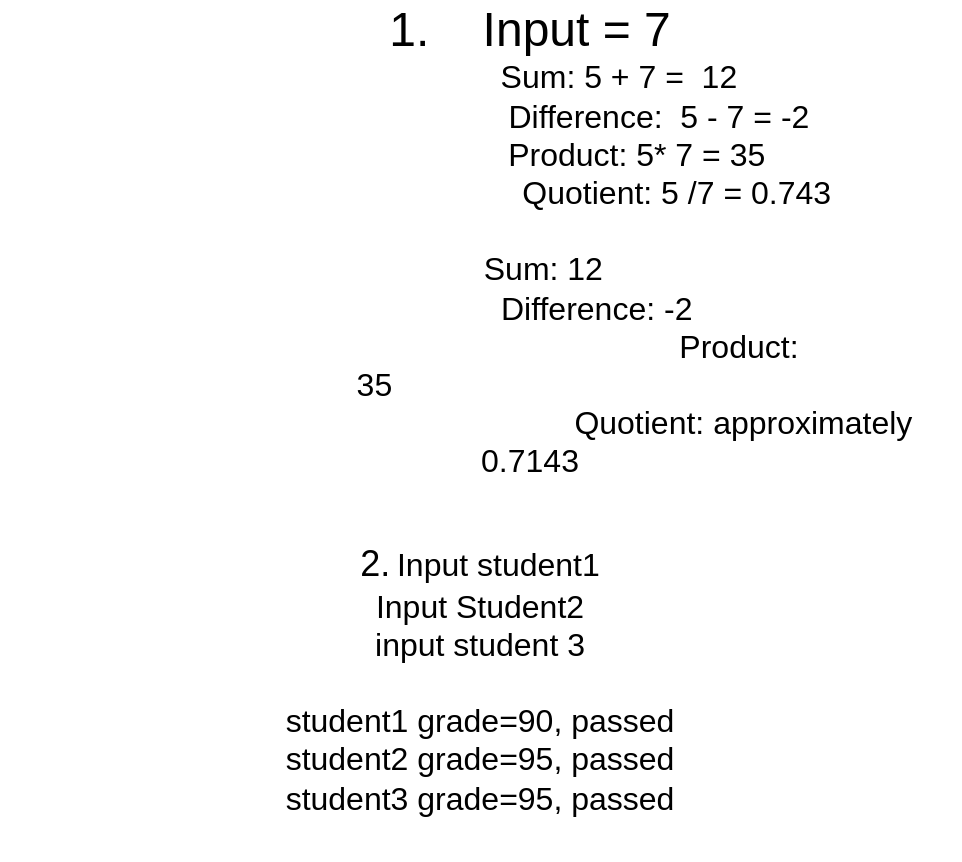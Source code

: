 <mxfile version="24.7.8">
  <diagram name="Page-1" id="vJw8cYIkVKMkMKYYTVMT">
    <mxGraphModel dx="784" dy="1567" grid="1" gridSize="10" guides="1" tooltips="1" connect="1" arrows="1" fold="1" page="1" pageScale="1" pageWidth="850" pageHeight="1100" math="0" shadow="0">
      <root>
        <mxCell id="0" />
        <mxCell id="1" parent="0" />
        <mxCell id="EefaWbxuEjf2c9wpf9Oq-1" value="&lt;div&gt;&lt;font style=&quot;font-size: 24px;&quot;&gt;1. &amp;nbsp;&amp;nbsp; Input = 7&lt;br&gt;&lt;/font&gt;&lt;/div&gt;&lt;div&gt;&lt;font size=&quot;3&quot;&gt;&amp;nbsp;&amp;nbsp;&amp;nbsp;&amp;nbsp;&amp;nbsp;&amp;nbsp;&amp;nbsp;&amp;nbsp;&amp;nbsp;&amp;nbsp;&amp;nbsp;&amp;nbsp;&amp;nbsp;&amp;nbsp;&amp;nbsp;&amp;nbsp;&amp;nbsp;&amp;nbsp;&amp;nbsp; Sum: 5 + 7 =&amp;nbsp; 12&lt;/font&gt;&lt;/div&gt;&lt;div&gt;&lt;font size=&quot;3&quot;&gt;&lt;span&gt;&amp;nbsp;&amp;nbsp;&amp;nbsp;&amp;nbsp;&amp;nbsp;&amp;nbsp;&amp;nbsp;&amp;nbsp;&amp;nbsp;&amp;nbsp;&amp;nbsp;&amp;nbsp;&amp;nbsp;&amp;nbsp;&amp;nbsp;&amp;nbsp;&amp;nbsp;&amp;nbsp;&amp;nbsp;&amp;nbsp;&amp;nbsp;&amp;nbsp;&amp;nbsp;&amp;nbsp;&amp;nbsp;&amp;nbsp;&amp;nbsp;&amp;nbsp; Difference:&amp;nbsp;&lt;span&gt; 5 &lt;/span&gt;&lt;span&gt;- 7 &lt;/span&gt;&lt;span&gt;= &lt;/span&gt;&lt;span&gt;-2&lt;/span&gt;&lt;/span&gt;&lt;/font&gt;&lt;/div&gt;&lt;div&gt;&lt;font size=&quot;3&quot;&gt;&lt;span&gt;&lt;span&gt;&lt;span style=&quot;white-space: pre;&quot;&gt;&#x9;    &lt;/span&gt;&amp;nbsp;&amp;nbsp;&amp;nbsp;&amp;nbsp;&amp;nbsp;&amp;nbsp;&amp;nbsp;&amp;nbsp;&amp;nbsp;&amp;nbsp;&amp;nbsp; Product: 5* 7 = 35&lt;/span&gt;&lt;/span&gt;&lt;/font&gt;&lt;/div&gt;&lt;div&gt;&lt;font size=&quot;3&quot;&gt;&lt;span&gt;&lt;span&gt;&amp;nbsp;&amp;nbsp;&amp;nbsp;&amp;nbsp;&amp;nbsp;&amp;nbsp;&amp;nbsp;&amp;nbsp; &lt;span style=&quot;white-space: pre;&quot;&gt;&#x9;&lt;/span&gt;&amp;nbsp; &amp;nbsp; &amp;nbsp;&amp;nbsp;&amp;nbsp;&amp;nbsp;&amp;nbsp;&amp;nbsp;&amp;nbsp;&amp;nbsp;&amp;nbsp;&amp;nbsp;&amp;nbsp;&amp;nbsp; Quotient: 5 /7 = 0.743&lt;/span&gt;&lt;/span&gt;&lt;/font&gt;&lt;/div&gt;&lt;div&gt;&lt;font size=&quot;3&quot;&gt;&lt;span&gt;&lt;span&gt;&lt;br&gt;&lt;/span&gt;&lt;/span&gt;&lt;/font&gt;&lt;/div&gt;&lt;div&gt;&lt;font size=&quot;3&quot;&gt;&lt;span&gt;&lt;span&gt;&amp;nbsp;&amp;nbsp; Sum&lt;/span&gt;&lt;span&gt;: 12&lt;/span&gt;&lt;/span&gt;&lt;/font&gt;&lt;/div&gt;&lt;div&gt;&lt;font size=&quot;3&quot;&gt;&amp;nbsp;&amp;nbsp;&amp;nbsp;&amp;nbsp;&amp;nbsp;&amp;nbsp;&amp;nbsp;&amp;nbsp;&amp;nbsp;&amp;nbsp;&amp;nbsp;&amp;nbsp;&amp;nbsp;&amp;nbsp; &lt;span&gt;&lt;span&gt;Difference&lt;/span&gt;&lt;span&gt;: &lt;/span&gt;&lt;span&gt;-2&lt;/span&gt;&lt;/span&gt;&lt;/font&gt;&lt;/div&gt;&lt;div&gt;&lt;font size=&quot;3&quot;&gt;&lt;span&gt;&lt;span&gt;&amp;nbsp; &amp;nbsp; &amp;nbsp; &amp;nbsp; &amp;nbsp; &amp;nbsp; &amp;nbsp; &amp;nbsp; &amp;nbsp; &amp;nbsp; &amp;nbsp; &amp;nbsp; &amp;nbsp; &amp;nbsp; &amp;nbsp; &amp;nbsp; &amp;nbsp; &amp;nbsp; &amp;nbsp; &amp;nbsp; &amp;nbsp; &amp;nbsp; &amp;nbsp;&amp;nbsp; Product&lt;/span&gt;&lt;span&gt;: 35&amp;nbsp;&amp;nbsp;&amp;nbsp;&amp;nbsp;&amp;nbsp;&amp;nbsp;&amp;nbsp;&amp;nbsp;&amp;nbsp;&amp;nbsp;&amp;nbsp;&amp;nbsp;&amp;nbsp;&amp;nbsp;&amp;nbsp;&amp;nbsp;&amp;nbsp;&amp;nbsp;&amp;nbsp;&amp;nbsp;&amp;nbsp;&amp;nbsp;&amp;nbsp;&amp;nbsp;&amp;nbsp;&amp;nbsp;&amp;nbsp;&amp;nbsp;&amp;nbsp;&amp;nbsp;&amp;nbsp;&amp;nbsp;&amp;nbsp;&amp;nbsp;&amp;nbsp;&lt;/span&gt;&lt;/span&gt;&lt;/font&gt;&lt;/div&gt;&lt;div&gt;&lt;font size=&quot;3&quot;&gt;&lt;span&gt;&lt;span&gt;&amp;nbsp;&amp;nbsp;&amp;nbsp;&amp;nbsp;&amp;nbsp;&amp;nbsp;&amp;nbsp;&amp;nbsp;&amp;nbsp;&amp;nbsp;&amp;nbsp;&amp;nbsp;&amp;nbsp;&amp;nbsp;&amp;nbsp;&amp;nbsp;&amp;nbsp;&amp;nbsp;&amp;nbsp;&amp;nbsp;&amp;nbsp;&amp;nbsp;&amp;nbsp;&amp;nbsp;&amp;nbsp;&amp;nbsp;&amp;nbsp;&amp;nbsp;&amp;nbsp;&amp;nbsp;&amp;nbsp;&amp;nbsp;&amp;nbsp;&amp;nbsp;&amp;nbsp;&amp;nbsp;&amp;nbsp;&amp;nbsp;&amp;nbsp;&amp;nbsp;&amp;nbsp;&amp;nbsp; &amp;nbsp;&amp;nbsp;&amp;nbsp;&amp;nbsp; Quotient&lt;/span&gt;&lt;span&gt;: approximately &lt;/span&gt;&lt;span&gt;0&lt;/span&gt;&lt;span&gt;.7143&lt;/span&gt;&lt;/span&gt;&lt;/font&gt;&lt;/div&gt;" style="text;strokeColor=none;align=center;fillColor=none;html=1;verticalAlign=middle;whiteSpace=wrap;rounded=0;" vertex="1" parent="1">
          <mxGeometry x="110" y="20" width="410" height="160" as="geometry" />
        </mxCell>
        <mxCell id="EefaWbxuEjf2c9wpf9Oq-2" value="&lt;div&gt;&lt;font style=&quot;font-size: 18px;&quot;&gt;2.&lt;/font&gt; &lt;font size=&quot;3&quot;&gt;Input student1&lt;/font&gt;&lt;/div&gt;&lt;div&gt;&lt;font size=&quot;3&quot;&gt;Input Student2&lt;/font&gt;&lt;/div&gt;&lt;div&gt;&lt;font size=&quot;3&quot;&gt;input student 3&lt;br&gt;&lt;/font&gt;&lt;/div&gt;&lt;div&gt;&lt;font size=&quot;3&quot;&gt;&lt;br&gt;&lt;/font&gt;&lt;/div&gt;&lt;div&gt;&lt;font size=&quot;3&quot;&gt;student1 grade=90, passed&lt;br&gt;&lt;/font&gt;&lt;/div&gt;&lt;div&gt;&lt;font size=&quot;3&quot;&gt;student2 grade=95, passed&lt;br&gt;&lt;/font&gt;&lt;/div&gt;&lt;div&gt;&lt;font size=&quot;3&quot;&gt;student3 grade=95, passed&lt;br&gt;&lt;/font&gt;&lt;/div&gt;" style="text;strokeColor=none;align=center;fillColor=none;html=1;verticalAlign=middle;whiteSpace=wrap;rounded=0;" vertex="1" parent="1">
          <mxGeometry x="50" y="230" width="480" height="180" as="geometry" />
        </mxCell>
      </root>
    </mxGraphModel>
  </diagram>
</mxfile>

